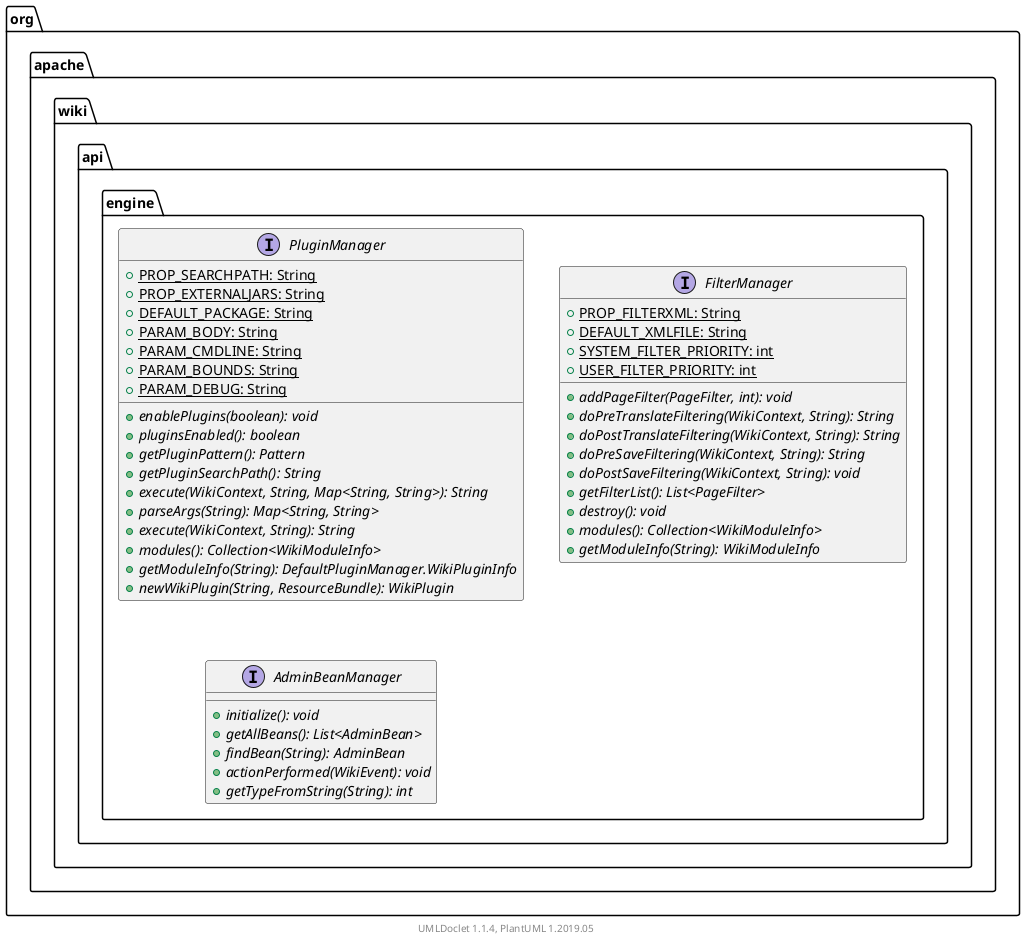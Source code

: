 @startuml

    namespace org.apache.wiki.api.engine {

        interface PluginManager [[PluginManager.html]] {
            {static} +PROP_SEARCHPATH: String
            {static} +PROP_EXTERNALJARS: String
            {static} +DEFAULT_PACKAGE: String
            {static} +PARAM_BODY: String
            {static} +PARAM_CMDLINE: String
            {static} +PARAM_BOUNDS: String
            {static} +PARAM_DEBUG: String
            {abstract} +enablePlugins(boolean): void
            {abstract} +pluginsEnabled(): boolean
            {abstract} +getPluginPattern(): Pattern
            {abstract} +getPluginSearchPath(): String
            {abstract} +execute(WikiContext, String, Map<String, String>): String
            {abstract} +parseArgs(String): Map<String, String>
            {abstract} +execute(WikiContext, String): String
            {abstract} +modules(): Collection<WikiModuleInfo>
            {abstract} +getModuleInfo(String): DefaultPluginManager.WikiPluginInfo
            {abstract} +newWikiPlugin(String, ResourceBundle): WikiPlugin
        }

        interface FilterManager [[FilterManager.html]] {
            {static} +PROP_FILTERXML: String
            {static} +DEFAULT_XMLFILE: String
            {static} +SYSTEM_FILTER_PRIORITY: int
            {static} +USER_FILTER_PRIORITY: int
            {abstract} +addPageFilter(PageFilter, int): void
            {abstract} +doPreTranslateFiltering(WikiContext, String): String
            {abstract} +doPostTranslateFiltering(WikiContext, String): String
            {abstract} +doPreSaveFiltering(WikiContext, String): String
            {abstract} +doPostSaveFiltering(WikiContext, String): void
            {abstract} +getFilterList(): List<PageFilter>
            {abstract} +destroy(): void
            {abstract} +modules(): Collection<WikiModuleInfo>
            {abstract} +getModuleInfo(String): WikiModuleInfo
        }

        interface AdminBeanManager [[AdminBeanManager.html]] {
            {abstract} +initialize(): void
            {abstract} +getAllBeans(): List<AdminBean>
            {abstract} +findBean(String): AdminBean
            {abstract} +actionPerformed(WikiEvent): void
            {abstract} +getTypeFromString(String): int
        }

    }


    center footer UMLDoclet 1.1.4, PlantUML 1.2019.05
@enduml
